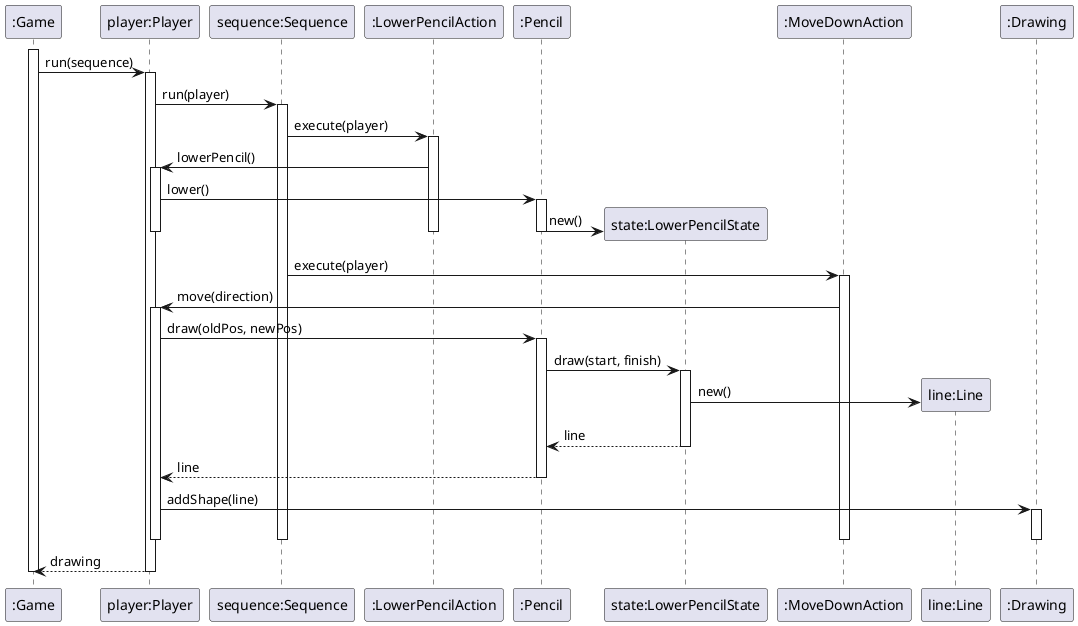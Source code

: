 @startuml move_player_with_pencil_down

activate ":Game"
    ":Game" -> "player:Player": run(sequence)
    activate "player:Player"
        "player:Player" -> "sequence:Sequence": run(player)
        activate "sequence:Sequence"
            "sequence:Sequence" -> ":LowerPencilAction": execute(player)
            activate ":LowerPencilAction"
                ":LowerPencilAction" -> "player:Player": lowerPencil()
                activate "player:Player"
                    "player:Player" -> ":Pencil": lower()
                    activate ":Pencil"
                        create "state:LowerPencilState"
                            ":Pencil" -> "state:LowerPencilState": new()
                    deactivate ":Pencil"
                deactivate "player:Player"
            deactivate ":LowerPencilAction"
            "sequence:Sequence" -> ":MoveDownAction": execute(player)
            activate ":MoveDownAction"
                ":MoveDownAction" -> "player:Player": move(direction)
                activate "player:Player"
                    "player:Player" -> ":Pencil": draw(oldPos, newPos)
                    activate ":Pencil"
                        ":Pencil" -> "state:LowerPencilState": draw(start, finish)
                        activate "state:LowerPencilState"
                            create "line:Line"
                            "state:LowerPencilState" -> "line:Line": new()
                        return line
                    return line
                    "player:Player" -> ":Drawing": addShape(line)
                    activate ":Drawing"
                    deactivate ":Drawing"
                deactivate "player:Player"
            deactivate ":MoveDownAction"
        deactivate "sequence:Sequence"
    return drawing
deactivate ":Game"

@enduml